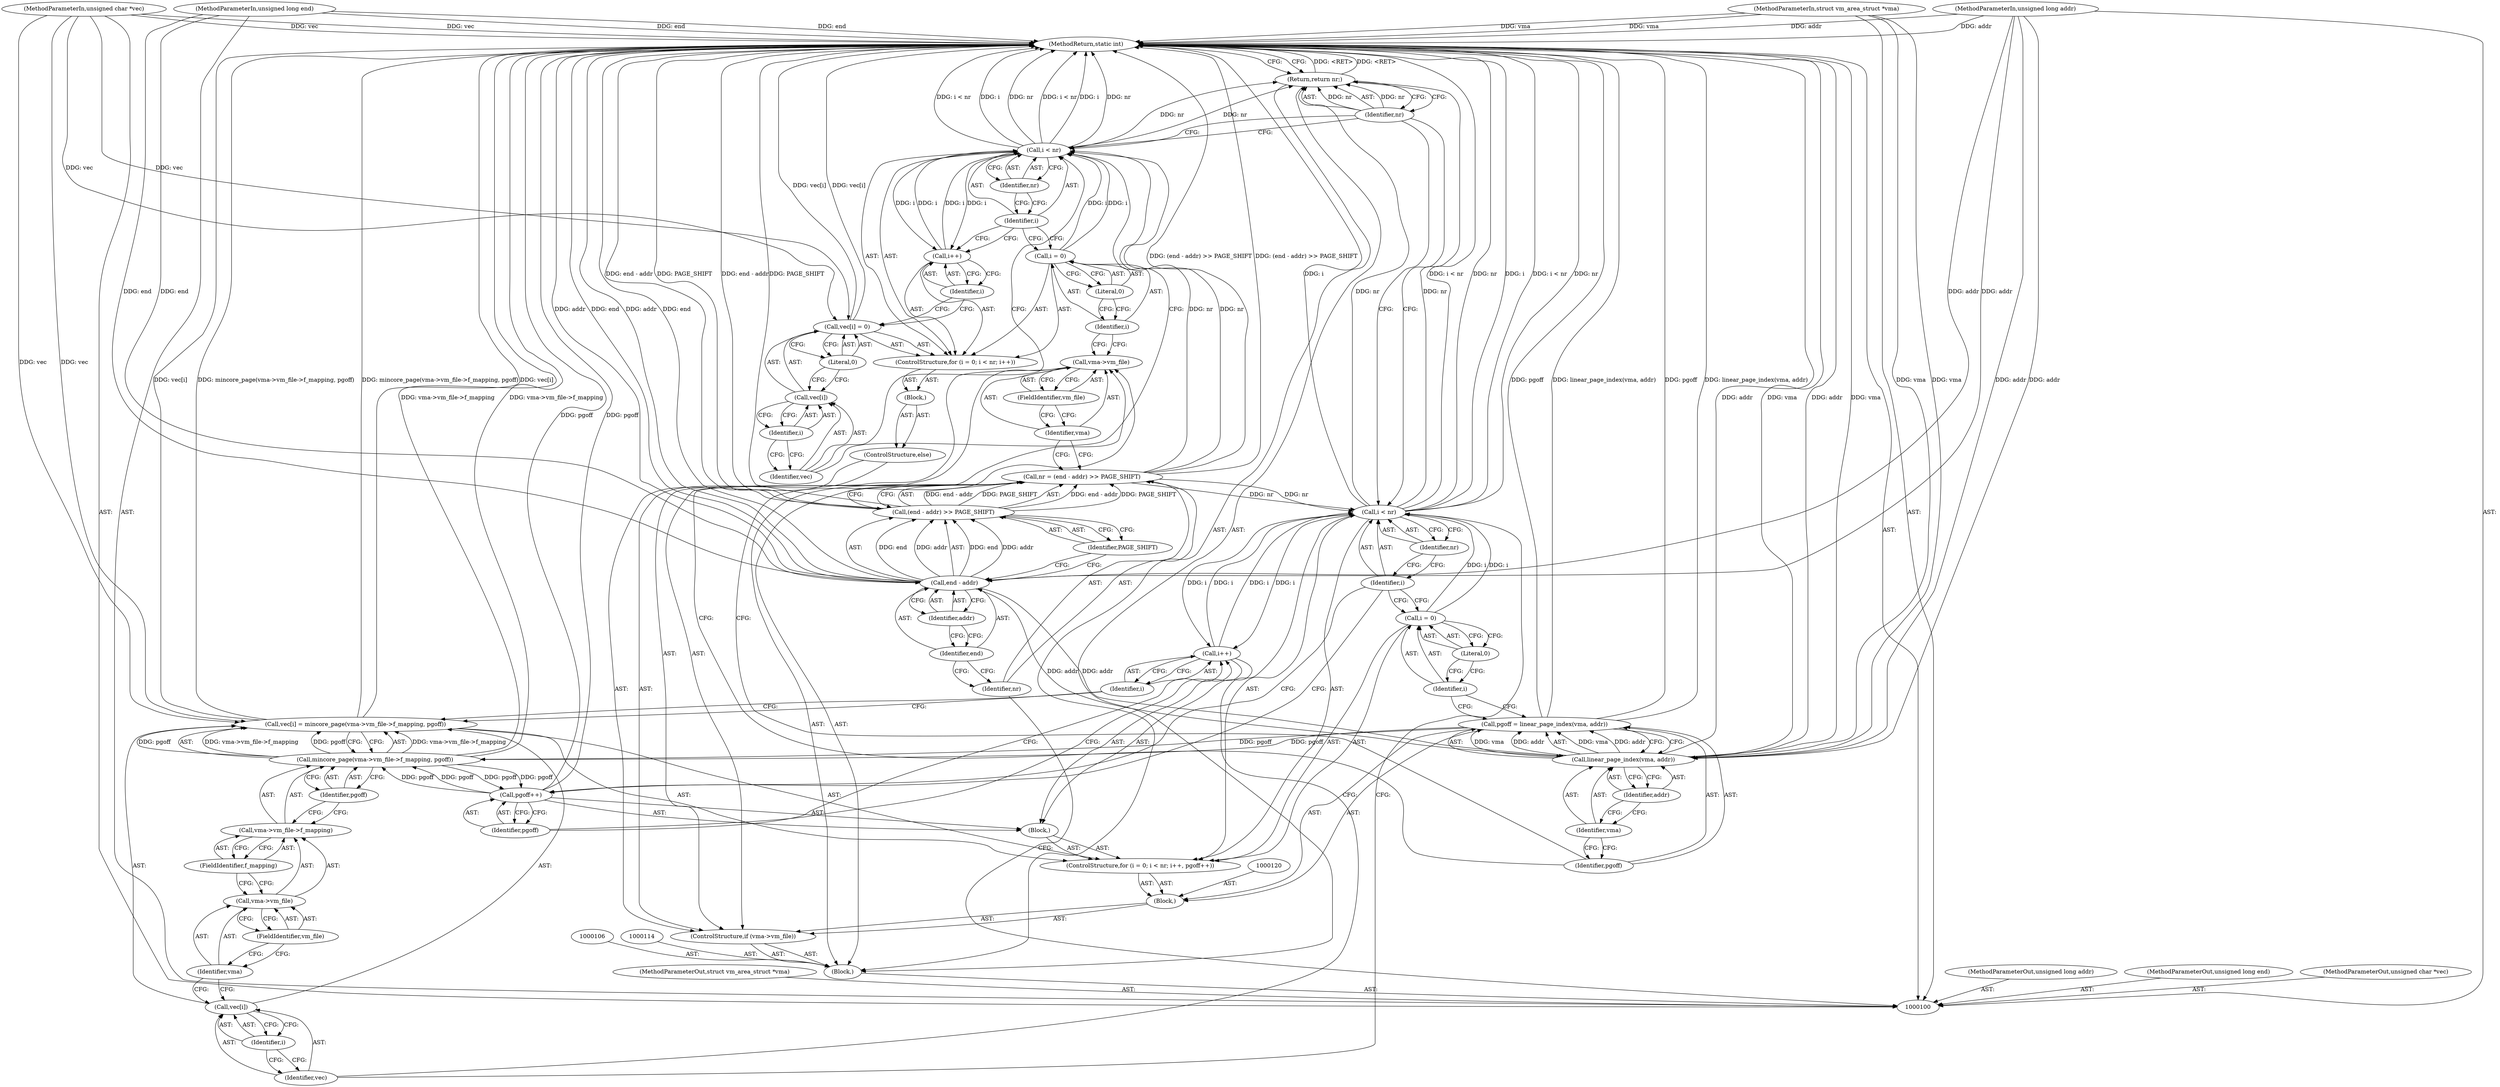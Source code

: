 digraph "1_linux_574823bfab82d9d8fa47f422778043fbb4b4f50e" {
"1000167" [label="(MethodReturn,static int)"];
"1000101" [label="(MethodParameterIn,unsigned long addr)"];
"1000221" [label="(MethodParameterOut,unsigned long addr)"];
"1000102" [label="(MethodParameterIn,unsigned long end)"];
"1000222" [label="(MethodParameterOut,unsigned long end)"];
"1000142" [label="(Call,mincore_page(vma->vm_file->f_mapping, pgoff))"];
"1000143" [label="(Call,vma->vm_file->f_mapping)"];
"1000144" [label="(Call,vma->vm_file)"];
"1000145" [label="(Identifier,vma)"];
"1000138" [label="(Call,vec[i] = mincore_page(vma->vm_file->f_mapping, pgoff))"];
"1000139" [label="(Call,vec[i])"];
"1000140" [label="(Identifier,vec)"];
"1000146" [label="(FieldIdentifier,vm_file)"];
"1000147" [label="(FieldIdentifier,f_mapping)"];
"1000148" [label="(Identifier,pgoff)"];
"1000141" [label="(Identifier,i)"];
"1000149" [label="(ControlStructure,else)"];
"1000150" [label="(Block,)"];
"1000154" [label="(Literal,0)"];
"1000155" [label="(Call,i < nr)"];
"1000156" [label="(Identifier,i)"];
"1000157" [label="(Identifier,nr)"];
"1000151" [label="(ControlStructure,for (i = 0; i < nr; i++))"];
"1000158" [label="(Call,i++)"];
"1000159" [label="(Identifier,i)"];
"1000152" [label="(Call,i = 0)"];
"1000153" [label="(Identifier,i)"];
"1000164" [label="(Literal,0)"];
"1000160" [label="(Call,vec[i] = 0)"];
"1000161" [label="(Call,vec[i])"];
"1000162" [label="(Identifier,vec)"];
"1000163" [label="(Identifier,i)"];
"1000165" [label="(Return,return nr;)"];
"1000166" [label="(Identifier,nr)"];
"1000104" [label="(MethodParameterIn,unsigned char *vec)"];
"1000224" [label="(MethodParameterOut,unsigned char *vec)"];
"1000103" [label="(MethodParameterIn,struct vm_area_struct *vma)"];
"1000223" [label="(MethodParameterOut,struct vm_area_struct *vma)"];
"1000105" [label="(Block,)"];
"1000107" [label="(Call,nr = (end - addr) >> PAGE_SHIFT)"];
"1000108" [label="(Identifier,nr)"];
"1000109" [label="(Call,(end - addr) >> PAGE_SHIFT)"];
"1000110" [label="(Call,end - addr)"];
"1000111" [label="(Identifier,end)"];
"1000112" [label="(Identifier,addr)"];
"1000113" [label="(Identifier,PAGE_SHIFT)"];
"1000115" [label="(ControlStructure,if (vma->vm_file))"];
"1000118" [label="(FieldIdentifier,vm_file)"];
"1000116" [label="(Call,vma->vm_file)"];
"1000117" [label="(Identifier,vma)"];
"1000119" [label="(Block,)"];
"1000123" [label="(Call,linear_page_index(vma, addr))"];
"1000121" [label="(Call,pgoff = linear_page_index(vma, addr))"];
"1000122" [label="(Identifier,pgoff)"];
"1000124" [label="(Identifier,vma)"];
"1000125" [label="(Identifier,addr)"];
"1000129" [label="(Literal,0)"];
"1000130" [label="(Call,i < nr)"];
"1000131" [label="(Identifier,i)"];
"1000132" [label="(Identifier,nr)"];
"1000126" [label="(ControlStructure,for (i = 0; i < nr; i++, pgoff++))"];
"1000133" [label="(Block,)"];
"1000134" [label="(Call,i++)"];
"1000135" [label="(Identifier,i)"];
"1000136" [label="(Call,pgoff++)"];
"1000137" [label="(Identifier,pgoff)"];
"1000127" [label="(Call,i = 0)"];
"1000128" [label="(Identifier,i)"];
"1000167" -> "1000100"  [label="AST: "];
"1000167" -> "1000165"  [label="CFG: "];
"1000165" -> "1000167"  [label="DDG: <RET>"];
"1000130" -> "1000167"  [label="DDG: i < nr"];
"1000130" -> "1000167"  [label="DDG: nr"];
"1000130" -> "1000167"  [label="DDG: i"];
"1000138" -> "1000167"  [label="DDG: mincore_page(vma->vm_file->f_mapping, pgoff)"];
"1000138" -> "1000167"  [label="DDG: vec[i]"];
"1000123" -> "1000167"  [label="DDG: addr"];
"1000123" -> "1000167"  [label="DDG: vma"];
"1000155" -> "1000167"  [label="DDG: nr"];
"1000155" -> "1000167"  [label="DDG: i < nr"];
"1000155" -> "1000167"  [label="DDG: i"];
"1000104" -> "1000167"  [label="DDG: vec"];
"1000121" -> "1000167"  [label="DDG: linear_page_index(vma, addr)"];
"1000121" -> "1000167"  [label="DDG: pgoff"];
"1000103" -> "1000167"  [label="DDG: vma"];
"1000102" -> "1000167"  [label="DDG: end"];
"1000110" -> "1000167"  [label="DDG: addr"];
"1000110" -> "1000167"  [label="DDG: end"];
"1000109" -> "1000167"  [label="DDG: PAGE_SHIFT"];
"1000109" -> "1000167"  [label="DDG: end - addr"];
"1000101" -> "1000167"  [label="DDG: addr"];
"1000142" -> "1000167"  [label="DDG: vma->vm_file->f_mapping"];
"1000160" -> "1000167"  [label="DDG: vec[i]"];
"1000136" -> "1000167"  [label="DDG: pgoff"];
"1000107" -> "1000167"  [label="DDG: (end - addr) >> PAGE_SHIFT"];
"1000101" -> "1000100"  [label="AST: "];
"1000101" -> "1000167"  [label="DDG: addr"];
"1000101" -> "1000110"  [label="DDG: addr"];
"1000101" -> "1000123"  [label="DDG: addr"];
"1000221" -> "1000100"  [label="AST: "];
"1000102" -> "1000100"  [label="AST: "];
"1000102" -> "1000167"  [label="DDG: end"];
"1000102" -> "1000110"  [label="DDG: end"];
"1000222" -> "1000100"  [label="AST: "];
"1000142" -> "1000138"  [label="AST: "];
"1000142" -> "1000148"  [label="CFG: "];
"1000143" -> "1000142"  [label="AST: "];
"1000148" -> "1000142"  [label="AST: "];
"1000138" -> "1000142"  [label="CFG: "];
"1000142" -> "1000167"  [label="DDG: vma->vm_file->f_mapping"];
"1000142" -> "1000136"  [label="DDG: pgoff"];
"1000142" -> "1000138"  [label="DDG: vma->vm_file->f_mapping"];
"1000142" -> "1000138"  [label="DDG: pgoff"];
"1000121" -> "1000142"  [label="DDG: pgoff"];
"1000136" -> "1000142"  [label="DDG: pgoff"];
"1000143" -> "1000142"  [label="AST: "];
"1000143" -> "1000147"  [label="CFG: "];
"1000144" -> "1000143"  [label="AST: "];
"1000147" -> "1000143"  [label="AST: "];
"1000148" -> "1000143"  [label="CFG: "];
"1000144" -> "1000143"  [label="AST: "];
"1000144" -> "1000146"  [label="CFG: "];
"1000145" -> "1000144"  [label="AST: "];
"1000146" -> "1000144"  [label="AST: "];
"1000147" -> "1000144"  [label="CFG: "];
"1000145" -> "1000144"  [label="AST: "];
"1000145" -> "1000139"  [label="CFG: "];
"1000146" -> "1000145"  [label="CFG: "];
"1000138" -> "1000126"  [label="AST: "];
"1000138" -> "1000142"  [label="CFG: "];
"1000139" -> "1000138"  [label="AST: "];
"1000142" -> "1000138"  [label="AST: "];
"1000135" -> "1000138"  [label="CFG: "];
"1000138" -> "1000167"  [label="DDG: mincore_page(vma->vm_file->f_mapping, pgoff)"];
"1000138" -> "1000167"  [label="DDG: vec[i]"];
"1000142" -> "1000138"  [label="DDG: vma->vm_file->f_mapping"];
"1000142" -> "1000138"  [label="DDG: pgoff"];
"1000104" -> "1000138"  [label="DDG: vec"];
"1000139" -> "1000138"  [label="AST: "];
"1000139" -> "1000141"  [label="CFG: "];
"1000140" -> "1000139"  [label="AST: "];
"1000141" -> "1000139"  [label="AST: "];
"1000145" -> "1000139"  [label="CFG: "];
"1000140" -> "1000139"  [label="AST: "];
"1000140" -> "1000130"  [label="CFG: "];
"1000141" -> "1000140"  [label="CFG: "];
"1000146" -> "1000144"  [label="AST: "];
"1000146" -> "1000145"  [label="CFG: "];
"1000144" -> "1000146"  [label="CFG: "];
"1000147" -> "1000143"  [label="AST: "];
"1000147" -> "1000144"  [label="CFG: "];
"1000143" -> "1000147"  [label="CFG: "];
"1000148" -> "1000142"  [label="AST: "];
"1000148" -> "1000143"  [label="CFG: "];
"1000142" -> "1000148"  [label="CFG: "];
"1000141" -> "1000139"  [label="AST: "];
"1000141" -> "1000140"  [label="CFG: "];
"1000139" -> "1000141"  [label="CFG: "];
"1000149" -> "1000115"  [label="AST: "];
"1000150" -> "1000149"  [label="AST: "];
"1000150" -> "1000149"  [label="AST: "];
"1000151" -> "1000150"  [label="AST: "];
"1000154" -> "1000152"  [label="AST: "];
"1000154" -> "1000153"  [label="CFG: "];
"1000152" -> "1000154"  [label="CFG: "];
"1000155" -> "1000151"  [label="AST: "];
"1000155" -> "1000157"  [label="CFG: "];
"1000156" -> "1000155"  [label="AST: "];
"1000157" -> "1000155"  [label="AST: "];
"1000162" -> "1000155"  [label="CFG: "];
"1000166" -> "1000155"  [label="CFG: "];
"1000155" -> "1000167"  [label="DDG: nr"];
"1000155" -> "1000167"  [label="DDG: i < nr"];
"1000155" -> "1000167"  [label="DDG: i"];
"1000158" -> "1000155"  [label="DDG: i"];
"1000152" -> "1000155"  [label="DDG: i"];
"1000107" -> "1000155"  [label="DDG: nr"];
"1000155" -> "1000158"  [label="DDG: i"];
"1000155" -> "1000165"  [label="DDG: nr"];
"1000156" -> "1000155"  [label="AST: "];
"1000156" -> "1000152"  [label="CFG: "];
"1000156" -> "1000158"  [label="CFG: "];
"1000157" -> "1000156"  [label="CFG: "];
"1000157" -> "1000155"  [label="AST: "];
"1000157" -> "1000156"  [label="CFG: "];
"1000155" -> "1000157"  [label="CFG: "];
"1000151" -> "1000150"  [label="AST: "];
"1000152" -> "1000151"  [label="AST: "];
"1000155" -> "1000151"  [label="AST: "];
"1000158" -> "1000151"  [label="AST: "];
"1000160" -> "1000151"  [label="AST: "];
"1000158" -> "1000151"  [label="AST: "];
"1000158" -> "1000159"  [label="CFG: "];
"1000159" -> "1000158"  [label="AST: "];
"1000156" -> "1000158"  [label="CFG: "];
"1000158" -> "1000155"  [label="DDG: i"];
"1000155" -> "1000158"  [label="DDG: i"];
"1000159" -> "1000158"  [label="AST: "];
"1000159" -> "1000160"  [label="CFG: "];
"1000158" -> "1000159"  [label="CFG: "];
"1000152" -> "1000151"  [label="AST: "];
"1000152" -> "1000154"  [label="CFG: "];
"1000153" -> "1000152"  [label="AST: "];
"1000154" -> "1000152"  [label="AST: "];
"1000156" -> "1000152"  [label="CFG: "];
"1000152" -> "1000155"  [label="DDG: i"];
"1000153" -> "1000152"  [label="AST: "];
"1000153" -> "1000116"  [label="CFG: "];
"1000154" -> "1000153"  [label="CFG: "];
"1000164" -> "1000160"  [label="AST: "];
"1000164" -> "1000161"  [label="CFG: "];
"1000160" -> "1000164"  [label="CFG: "];
"1000160" -> "1000151"  [label="AST: "];
"1000160" -> "1000164"  [label="CFG: "];
"1000161" -> "1000160"  [label="AST: "];
"1000164" -> "1000160"  [label="AST: "];
"1000159" -> "1000160"  [label="CFG: "];
"1000160" -> "1000167"  [label="DDG: vec[i]"];
"1000104" -> "1000160"  [label="DDG: vec"];
"1000161" -> "1000160"  [label="AST: "];
"1000161" -> "1000163"  [label="CFG: "];
"1000162" -> "1000161"  [label="AST: "];
"1000163" -> "1000161"  [label="AST: "];
"1000164" -> "1000161"  [label="CFG: "];
"1000162" -> "1000161"  [label="AST: "];
"1000162" -> "1000155"  [label="CFG: "];
"1000163" -> "1000162"  [label="CFG: "];
"1000163" -> "1000161"  [label="AST: "];
"1000163" -> "1000162"  [label="CFG: "];
"1000161" -> "1000163"  [label="CFG: "];
"1000165" -> "1000105"  [label="AST: "];
"1000165" -> "1000166"  [label="CFG: "];
"1000166" -> "1000165"  [label="AST: "];
"1000167" -> "1000165"  [label="CFG: "];
"1000165" -> "1000167"  [label="DDG: <RET>"];
"1000166" -> "1000165"  [label="DDG: nr"];
"1000155" -> "1000165"  [label="DDG: nr"];
"1000130" -> "1000165"  [label="DDG: nr"];
"1000166" -> "1000165"  [label="AST: "];
"1000166" -> "1000130"  [label="CFG: "];
"1000166" -> "1000155"  [label="CFG: "];
"1000165" -> "1000166"  [label="CFG: "];
"1000166" -> "1000165"  [label="DDG: nr"];
"1000104" -> "1000100"  [label="AST: "];
"1000104" -> "1000167"  [label="DDG: vec"];
"1000104" -> "1000138"  [label="DDG: vec"];
"1000104" -> "1000160"  [label="DDG: vec"];
"1000224" -> "1000100"  [label="AST: "];
"1000103" -> "1000100"  [label="AST: "];
"1000103" -> "1000167"  [label="DDG: vma"];
"1000103" -> "1000123"  [label="DDG: vma"];
"1000223" -> "1000100"  [label="AST: "];
"1000105" -> "1000100"  [label="AST: "];
"1000106" -> "1000105"  [label="AST: "];
"1000107" -> "1000105"  [label="AST: "];
"1000114" -> "1000105"  [label="AST: "];
"1000115" -> "1000105"  [label="AST: "];
"1000165" -> "1000105"  [label="AST: "];
"1000107" -> "1000105"  [label="AST: "];
"1000107" -> "1000109"  [label="CFG: "];
"1000108" -> "1000107"  [label="AST: "];
"1000109" -> "1000107"  [label="AST: "];
"1000117" -> "1000107"  [label="CFG: "];
"1000107" -> "1000167"  [label="DDG: (end - addr) >> PAGE_SHIFT"];
"1000109" -> "1000107"  [label="DDG: end - addr"];
"1000109" -> "1000107"  [label="DDG: PAGE_SHIFT"];
"1000107" -> "1000130"  [label="DDG: nr"];
"1000107" -> "1000155"  [label="DDG: nr"];
"1000108" -> "1000107"  [label="AST: "];
"1000108" -> "1000100"  [label="CFG: "];
"1000111" -> "1000108"  [label="CFG: "];
"1000109" -> "1000107"  [label="AST: "];
"1000109" -> "1000113"  [label="CFG: "];
"1000110" -> "1000109"  [label="AST: "];
"1000113" -> "1000109"  [label="AST: "];
"1000107" -> "1000109"  [label="CFG: "];
"1000109" -> "1000167"  [label="DDG: PAGE_SHIFT"];
"1000109" -> "1000167"  [label="DDG: end - addr"];
"1000109" -> "1000107"  [label="DDG: end - addr"];
"1000109" -> "1000107"  [label="DDG: PAGE_SHIFT"];
"1000110" -> "1000109"  [label="DDG: end"];
"1000110" -> "1000109"  [label="DDG: addr"];
"1000110" -> "1000109"  [label="AST: "];
"1000110" -> "1000112"  [label="CFG: "];
"1000111" -> "1000110"  [label="AST: "];
"1000112" -> "1000110"  [label="AST: "];
"1000113" -> "1000110"  [label="CFG: "];
"1000110" -> "1000167"  [label="DDG: addr"];
"1000110" -> "1000167"  [label="DDG: end"];
"1000110" -> "1000109"  [label="DDG: end"];
"1000110" -> "1000109"  [label="DDG: addr"];
"1000102" -> "1000110"  [label="DDG: end"];
"1000101" -> "1000110"  [label="DDG: addr"];
"1000110" -> "1000123"  [label="DDG: addr"];
"1000111" -> "1000110"  [label="AST: "];
"1000111" -> "1000108"  [label="CFG: "];
"1000112" -> "1000111"  [label="CFG: "];
"1000112" -> "1000110"  [label="AST: "];
"1000112" -> "1000111"  [label="CFG: "];
"1000110" -> "1000112"  [label="CFG: "];
"1000113" -> "1000109"  [label="AST: "];
"1000113" -> "1000110"  [label="CFG: "];
"1000109" -> "1000113"  [label="CFG: "];
"1000115" -> "1000105"  [label="AST: "];
"1000116" -> "1000115"  [label="AST: "];
"1000119" -> "1000115"  [label="AST: "];
"1000149" -> "1000115"  [label="AST: "];
"1000118" -> "1000116"  [label="AST: "];
"1000118" -> "1000117"  [label="CFG: "];
"1000116" -> "1000118"  [label="CFG: "];
"1000116" -> "1000115"  [label="AST: "];
"1000116" -> "1000118"  [label="CFG: "];
"1000117" -> "1000116"  [label="AST: "];
"1000118" -> "1000116"  [label="AST: "];
"1000122" -> "1000116"  [label="CFG: "];
"1000153" -> "1000116"  [label="CFG: "];
"1000117" -> "1000116"  [label="AST: "];
"1000117" -> "1000107"  [label="CFG: "];
"1000118" -> "1000117"  [label="CFG: "];
"1000119" -> "1000115"  [label="AST: "];
"1000120" -> "1000119"  [label="AST: "];
"1000121" -> "1000119"  [label="AST: "];
"1000126" -> "1000119"  [label="AST: "];
"1000123" -> "1000121"  [label="AST: "];
"1000123" -> "1000125"  [label="CFG: "];
"1000124" -> "1000123"  [label="AST: "];
"1000125" -> "1000123"  [label="AST: "];
"1000121" -> "1000123"  [label="CFG: "];
"1000123" -> "1000167"  [label="DDG: addr"];
"1000123" -> "1000167"  [label="DDG: vma"];
"1000123" -> "1000121"  [label="DDG: vma"];
"1000123" -> "1000121"  [label="DDG: addr"];
"1000103" -> "1000123"  [label="DDG: vma"];
"1000110" -> "1000123"  [label="DDG: addr"];
"1000101" -> "1000123"  [label="DDG: addr"];
"1000121" -> "1000119"  [label="AST: "];
"1000121" -> "1000123"  [label="CFG: "];
"1000122" -> "1000121"  [label="AST: "];
"1000123" -> "1000121"  [label="AST: "];
"1000128" -> "1000121"  [label="CFG: "];
"1000121" -> "1000167"  [label="DDG: linear_page_index(vma, addr)"];
"1000121" -> "1000167"  [label="DDG: pgoff"];
"1000123" -> "1000121"  [label="DDG: vma"];
"1000123" -> "1000121"  [label="DDG: addr"];
"1000121" -> "1000142"  [label="DDG: pgoff"];
"1000122" -> "1000121"  [label="AST: "];
"1000122" -> "1000116"  [label="CFG: "];
"1000124" -> "1000122"  [label="CFG: "];
"1000124" -> "1000123"  [label="AST: "];
"1000124" -> "1000122"  [label="CFG: "];
"1000125" -> "1000124"  [label="CFG: "];
"1000125" -> "1000123"  [label="AST: "];
"1000125" -> "1000124"  [label="CFG: "];
"1000123" -> "1000125"  [label="CFG: "];
"1000129" -> "1000127"  [label="AST: "];
"1000129" -> "1000128"  [label="CFG: "];
"1000127" -> "1000129"  [label="CFG: "];
"1000130" -> "1000126"  [label="AST: "];
"1000130" -> "1000132"  [label="CFG: "];
"1000131" -> "1000130"  [label="AST: "];
"1000132" -> "1000130"  [label="AST: "];
"1000140" -> "1000130"  [label="CFG: "];
"1000166" -> "1000130"  [label="CFG: "];
"1000130" -> "1000167"  [label="DDG: i < nr"];
"1000130" -> "1000167"  [label="DDG: nr"];
"1000130" -> "1000167"  [label="DDG: i"];
"1000134" -> "1000130"  [label="DDG: i"];
"1000127" -> "1000130"  [label="DDG: i"];
"1000107" -> "1000130"  [label="DDG: nr"];
"1000130" -> "1000134"  [label="DDG: i"];
"1000130" -> "1000165"  [label="DDG: nr"];
"1000131" -> "1000130"  [label="AST: "];
"1000131" -> "1000127"  [label="CFG: "];
"1000131" -> "1000136"  [label="CFG: "];
"1000132" -> "1000131"  [label="CFG: "];
"1000132" -> "1000130"  [label="AST: "];
"1000132" -> "1000131"  [label="CFG: "];
"1000130" -> "1000132"  [label="CFG: "];
"1000126" -> "1000119"  [label="AST: "];
"1000127" -> "1000126"  [label="AST: "];
"1000130" -> "1000126"  [label="AST: "];
"1000133" -> "1000126"  [label="AST: "];
"1000138" -> "1000126"  [label="AST: "];
"1000133" -> "1000126"  [label="AST: "];
"1000134" -> "1000133"  [label="AST: "];
"1000136" -> "1000133"  [label="AST: "];
"1000134" -> "1000133"  [label="AST: "];
"1000134" -> "1000135"  [label="CFG: "];
"1000135" -> "1000134"  [label="AST: "];
"1000137" -> "1000134"  [label="CFG: "];
"1000134" -> "1000130"  [label="DDG: i"];
"1000130" -> "1000134"  [label="DDG: i"];
"1000135" -> "1000134"  [label="AST: "];
"1000135" -> "1000138"  [label="CFG: "];
"1000134" -> "1000135"  [label="CFG: "];
"1000136" -> "1000133"  [label="AST: "];
"1000136" -> "1000137"  [label="CFG: "];
"1000137" -> "1000136"  [label="AST: "];
"1000131" -> "1000136"  [label="CFG: "];
"1000136" -> "1000167"  [label="DDG: pgoff"];
"1000142" -> "1000136"  [label="DDG: pgoff"];
"1000136" -> "1000142"  [label="DDG: pgoff"];
"1000137" -> "1000136"  [label="AST: "];
"1000137" -> "1000134"  [label="CFG: "];
"1000136" -> "1000137"  [label="CFG: "];
"1000127" -> "1000126"  [label="AST: "];
"1000127" -> "1000129"  [label="CFG: "];
"1000128" -> "1000127"  [label="AST: "];
"1000129" -> "1000127"  [label="AST: "];
"1000131" -> "1000127"  [label="CFG: "];
"1000127" -> "1000130"  [label="DDG: i"];
"1000128" -> "1000127"  [label="AST: "];
"1000128" -> "1000121"  [label="CFG: "];
"1000129" -> "1000128"  [label="CFG: "];
}

